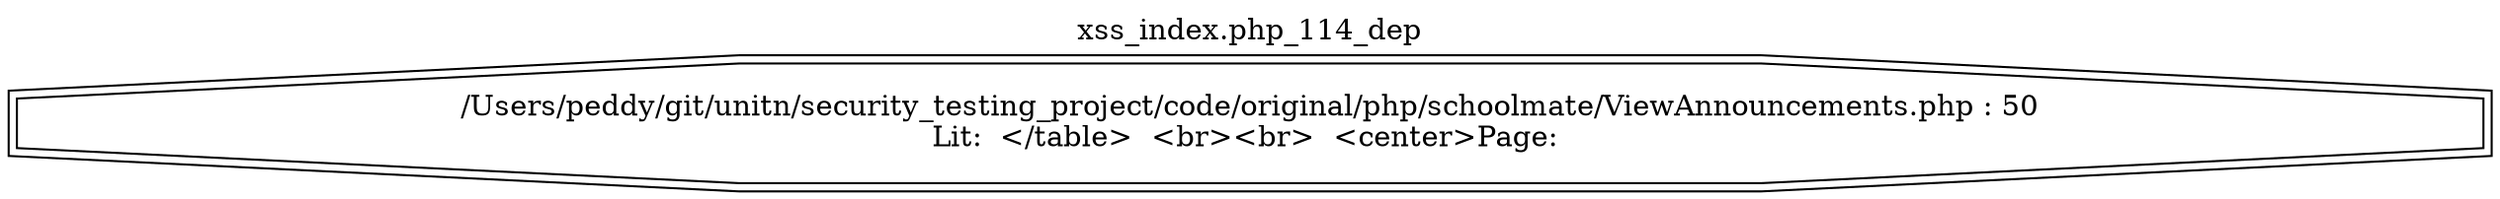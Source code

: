digraph cfg {
  label="xss_index.php_114_dep";
  labelloc=t;
  n1 [shape=doubleoctagon, label="/Users/peddy/git/unitn/security_testing_project/code/original/php/schoolmate/ViewAnnouncements.php : 50\nLit:  </table>  <br><br>  <center>Page: \n"];
}
